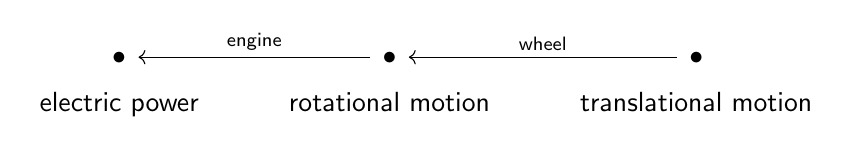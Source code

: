 \begin{tikzcd}
    \bullet  & \bullet \arrow[l,"\textsf{engine}",swap] & \bullet \arrow[l,"\textsf{wheel}",swap]\\[-15pt]
    \textsf{electric power}&\textsf{rotational motion}&\textsf{translational motion}
\end{tikzcd}